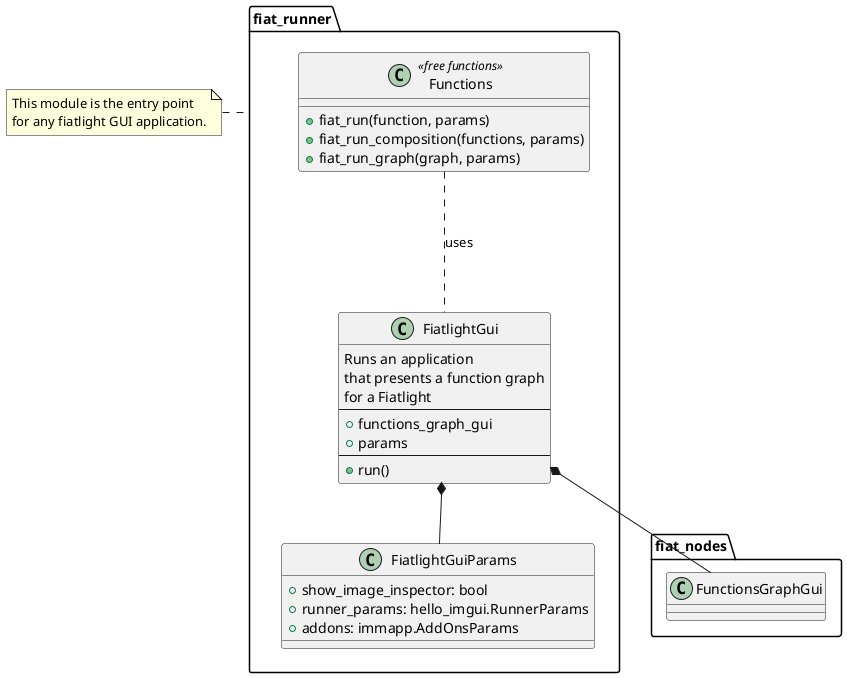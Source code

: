 @startuml

package fiat_runner {

    class FiatlightGuiParams {
        + show_image_inspector: bool
        + runner_params: hello_imgui.RunnerParams
        + addons: immapp.AddOnsParams
    }

    class FiatlightGui {
        Runs an application
        that presents a function graph
        for a Fiatlight
        ---
        + functions_graph_gui
        + params
        ---
        + run()
    }

    FiatlightGui *-- FiatlightGuiParams

    class Functions <<free functions>> {
        + fiat_run(function, params)
        + fiat_run_composition(functions, params)
        + fiat_run_graph(graph, params)
    }

    Functions ... FiatlightGui: uses
}
note left of fiat_runner
    This module is the entry point
    for any fiatlight GUI application.
end note

fiat_runner.FiatlightGui *-- fiat_nodes.FunctionsGraphGui

@enduml
